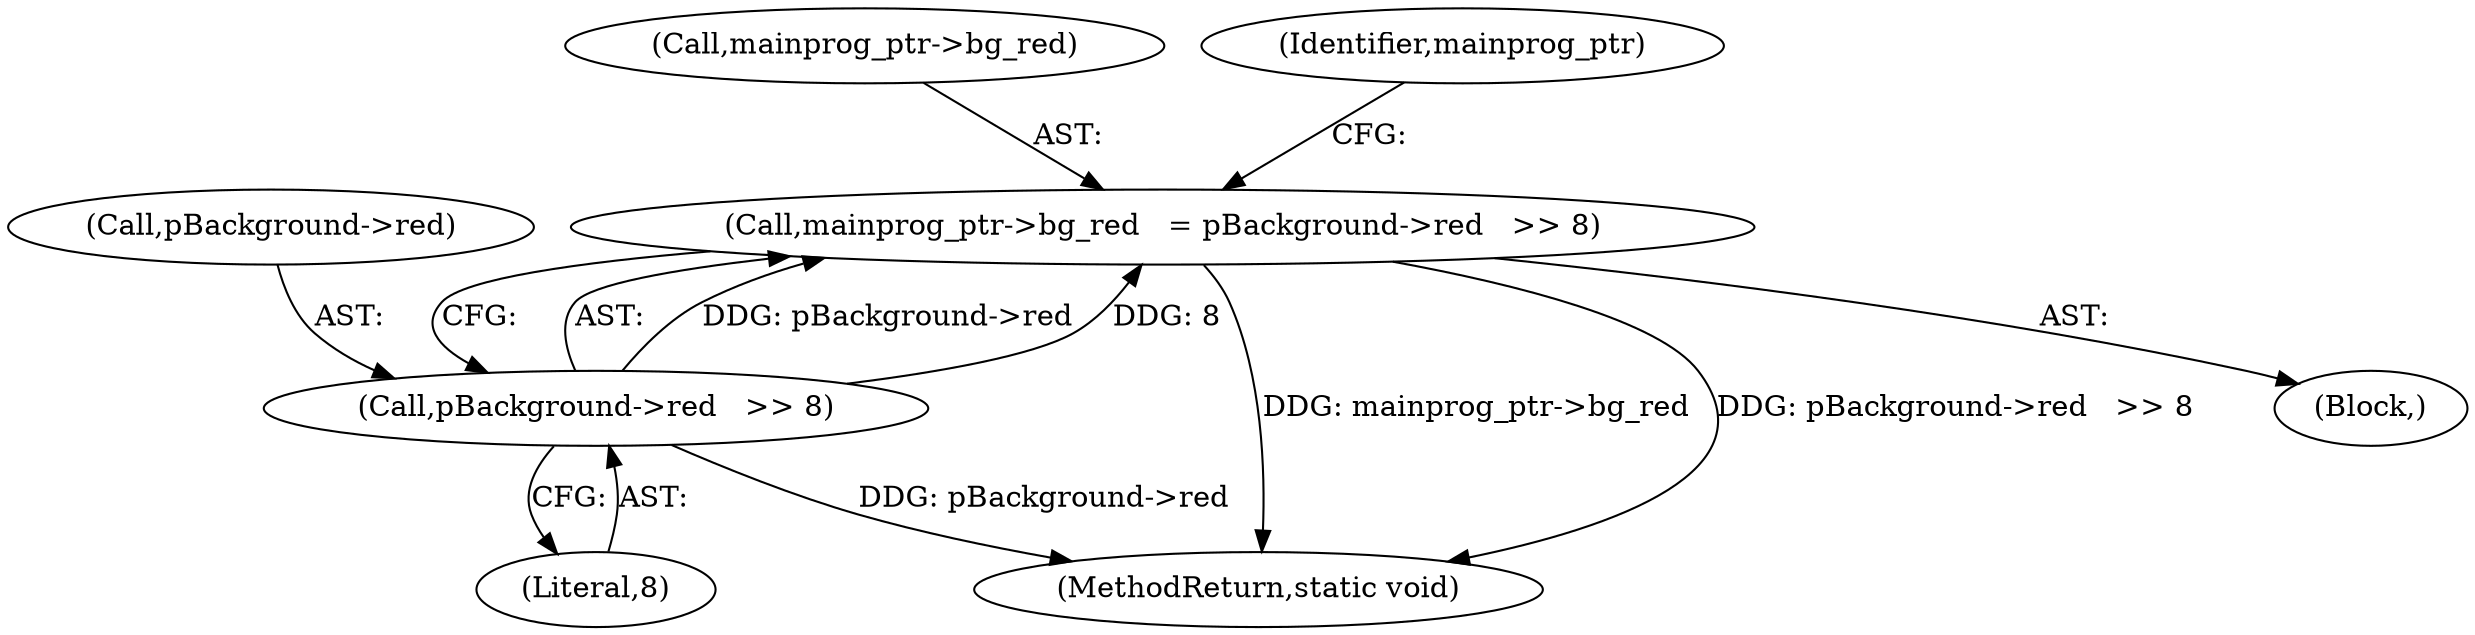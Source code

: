 digraph "0_Android_9d4853418ab2f754c2b63e091c29c5529b8b86ca_3@API" {
"1000189" [label="(Call,mainprog_ptr->bg_red   = pBackground->red   >> 8)"];
"1000193" [label="(Call,pBackground->red   >> 8)"];
"1000190" [label="(Call,mainprog_ptr->bg_red)"];
"1000189" [label="(Call,mainprog_ptr->bg_red   = pBackground->red   >> 8)"];
"1000408" [label="(MethodReturn,static void)"];
"1000194" [label="(Call,pBackground->red)"];
"1000188" [label="(Block,)"];
"1000193" [label="(Call,pBackground->red   >> 8)"];
"1000200" [label="(Identifier,mainprog_ptr)"];
"1000197" [label="(Literal,8)"];
"1000189" -> "1000188"  [label="AST: "];
"1000189" -> "1000193"  [label="CFG: "];
"1000190" -> "1000189"  [label="AST: "];
"1000193" -> "1000189"  [label="AST: "];
"1000200" -> "1000189"  [label="CFG: "];
"1000189" -> "1000408"  [label="DDG: mainprog_ptr->bg_red"];
"1000189" -> "1000408"  [label="DDG: pBackground->red   >> 8"];
"1000193" -> "1000189"  [label="DDG: pBackground->red"];
"1000193" -> "1000189"  [label="DDG: 8"];
"1000193" -> "1000197"  [label="CFG: "];
"1000194" -> "1000193"  [label="AST: "];
"1000197" -> "1000193"  [label="AST: "];
"1000193" -> "1000408"  [label="DDG: pBackground->red"];
}
